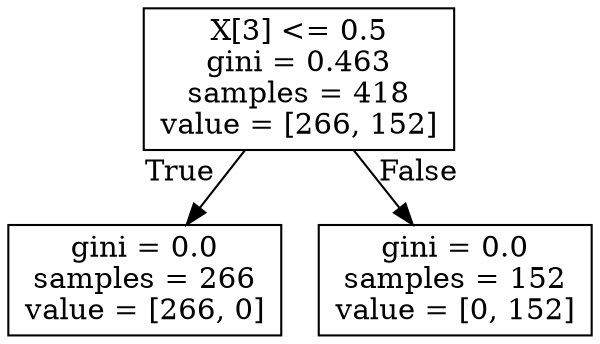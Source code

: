 digraph Tree {
node [shape=box] ;
0 [label="X[3] <= 0.5\ngini = 0.463\nsamples = 418\nvalue = [266, 152]"] ;
1 [label="gini = 0.0\nsamples = 266\nvalue = [266, 0]"] ;
0 -> 1 [labeldistance=2.5, labelangle=45, headlabel="True"] ;
2 [label="gini = 0.0\nsamples = 152\nvalue = [0, 152]"] ;
0 -> 2 [labeldistance=2.5, labelangle=-45, headlabel="False"] ;
}